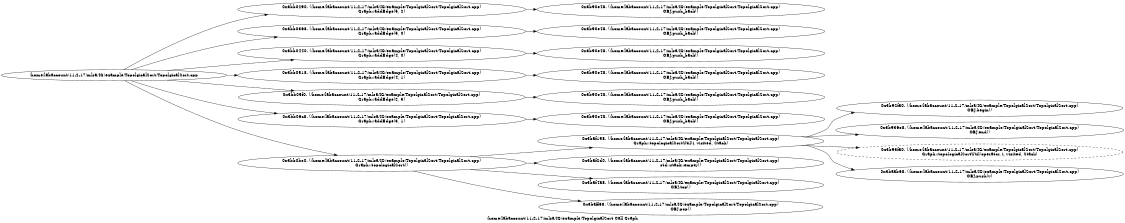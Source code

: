 digraph "/home/labaccount/11-2-17/mlsa/IG/example/TopolgicalSort Call Graph" {
	graph [dpi=300
		rankdir=LR
		size="7.5, 10"
		label="/home/labaccount/11-2-17/mlsa/IG/example/TopolgicalSort Call Graph"
	];

	Node0x607981986 [shape=oval, label="/home/labaccount/11-2-17/mlsa/IG/example/TopolgicalSort/TopolgicalSort.cpp"];
	Node0x234598010 [shape=oval, label="0x3bb0290. (/home/labaccount/11-2-17/mlsa/IG/example/TopolgicalSort/TopolgicalSort.cpp)\nGraph::addEdge(5, 2)"];
	Node0x607981986 -> Node0x234598010;
	Node0x919320876 [shape=oval, label="0x3bb0368. (/home/labaccount/11-2-17/mlsa/IG/example/TopolgicalSort/TopolgicalSort.cpp)\nGraph::addEdge(5, 0)"];
	Node0x607981986 -> Node0x919320876;
	Node0x202199486 [shape=oval, label="0x3bb0440. (/home/labaccount/11-2-17/mlsa/IG/example/TopolgicalSort/TopolgicalSort.cpp)\nGraph::addEdge(4, 0)"];
	Node0x607981986 -> Node0x202199486;
	Node0x870114286 [shape=oval, label="0x3bb0518. (/home/labaccount/11-2-17/mlsa/IG/example/TopolgicalSort/TopolgicalSort.cpp)\nGraph::addEdge(4, 1)"];
	Node0x607981986 -> Node0x870114286;
	Node0x901438541 [shape=oval, label="0x3bb05f0. (/home/labaccount/11-2-17/mlsa/IG/example/TopolgicalSort/TopolgicalSort.cpp)\nGraph::addEdge(2, 3)"];
	Node0x607981986 -> Node0x901438541;
	Node0x899781120 [shape=oval, label="0x3bb06c8. (/home/labaccount/11-2-17/mlsa/IG/example/TopolgicalSort/TopolgicalSort.cpp)\nGraph::addEdge(3, 1)"];
	Node0x607981986 -> Node0x899781120;
	Node0x420856720 [shape=oval, label="0x3bb0be0. (/home/labaccount/11-2-17/mlsa/IG/example/TopolgicalSort/TopolgicalSort.cpp)\nGraph::topologicalSort()"];
	Node0x607981986 -> Node0x420856720;
	Node0x838455996 [shape=oval, label="0x3b90e48. (/home/labaccount/11-2-17/mlsa/IG/example/TopolgicalSort/TopolgicalSort.cpp)\nOBJ.push_back()"];
	Node0x234598010 -> Node0x838455996;
	Node0x982938794 [shape=oval, label="0x3b90e48. (/home/labaccount/11-2-17/mlsa/IG/example/TopolgicalSort/TopolgicalSort.cpp)\nOBJ.push_back()"];
	Node0x919320876 -> Node0x982938794;
	Node0x749420552 [shape=oval, label="0x3b90e48. (/home/labaccount/11-2-17/mlsa/IG/example/TopolgicalSort/TopolgicalSort.cpp)\nOBJ.push_back()"];
	Node0x202199486 -> Node0x749420552;
	Node0x481408541 [shape=oval, label="0x3b90e48. (/home/labaccount/11-2-17/mlsa/IG/example/TopolgicalSort/TopolgicalSort.cpp)\nOBJ.push_back()"];
	Node0x870114286 -> Node0x481408541;
	Node0x154500134 [shape=oval, label="0x3b90e48. (/home/labaccount/11-2-17/mlsa/IG/example/TopolgicalSort/TopolgicalSort.cpp)\nOBJ.push_back()"];
	Node0x901438541 -> Node0x154500134;
	Node0x785652166 [shape=oval, label="0x3b90e48. (/home/labaccount/11-2-17/mlsa/IG/example/TopolgicalSort/TopolgicalSort.cpp)\nOBJ.push_back()"];
	Node0x899781120 -> Node0x785652166;
	Node0x938809685 [shape=oval, label="0x3baf198. (/home/labaccount/11-2-17/mlsa/IG/example/TopolgicalSort/TopolgicalSort.cpp)\nGraph::topologicalSortUtil(i, visited, Stack)"];
	Node0x420856720 -> Node0x938809685;
	Node0x237590011 [shape=oval, label="0x3baf2d0. (/home/labaccount/11-2-17/mlsa/IG/example/TopolgicalSort/TopolgicalSort.cpp)\nstd::stack::empty()"];
	Node0x420856720 -> Node0x237590011;
	Node0x526101077 [shape=oval, label="0x3baf4a8. (/home/labaccount/11-2-17/mlsa/IG/example/TopolgicalSort/TopolgicalSort.cpp)\nOBJ.top()"];
	Node0x420856720 -> Node0x526101077;
	Node0x755836133 [shape=oval, label="0x3baff68. (/home/labaccount/11-2-17/mlsa/IG/example/TopolgicalSort/TopolgicalSort.cpp)\nOBJ.pop()"];
	Node0x420856720 -> Node0x755836133;
	Node0x850710152 [shape=oval, label="0x3b92fa0. (/home/labaccount/11-2-17/mlsa/IG/example/TopolgicalSort/TopolgicalSort.cpp)\nOBJ.begin()"];
	Node0x938809685 -> Node0x850710152;
	Node0x965540142 [shape=oval, label="0x3b936e8. (/home/labaccount/11-2-17/mlsa/IG/example/TopolgicalSort/TopolgicalSort.cpp)\nOBJ.end()"];
	Node0x938809685 -> Node0x965540142;
	Node0x657437057 [shape=oval, style=dashed, label="0x3b93fa0. (/home/labaccount/11-2-17/mlsa/IG/example/TopolgicalSort/TopolgicalSort.cpp)\nGraph::topologicalSortUtil(operator, i, visited, Stack)"];
	Node0x938809685 -> Node0x657437057;
	Node0x530937173 [shape=oval, label="0x3baab68. (/home/labaccount/11-2-17/mlsa/IG/example/TopolgicalSort/TopolgicalSort.cpp)\nOBJ.push(v)"];
	Node0x938809685 -> Node0x530937173;
}